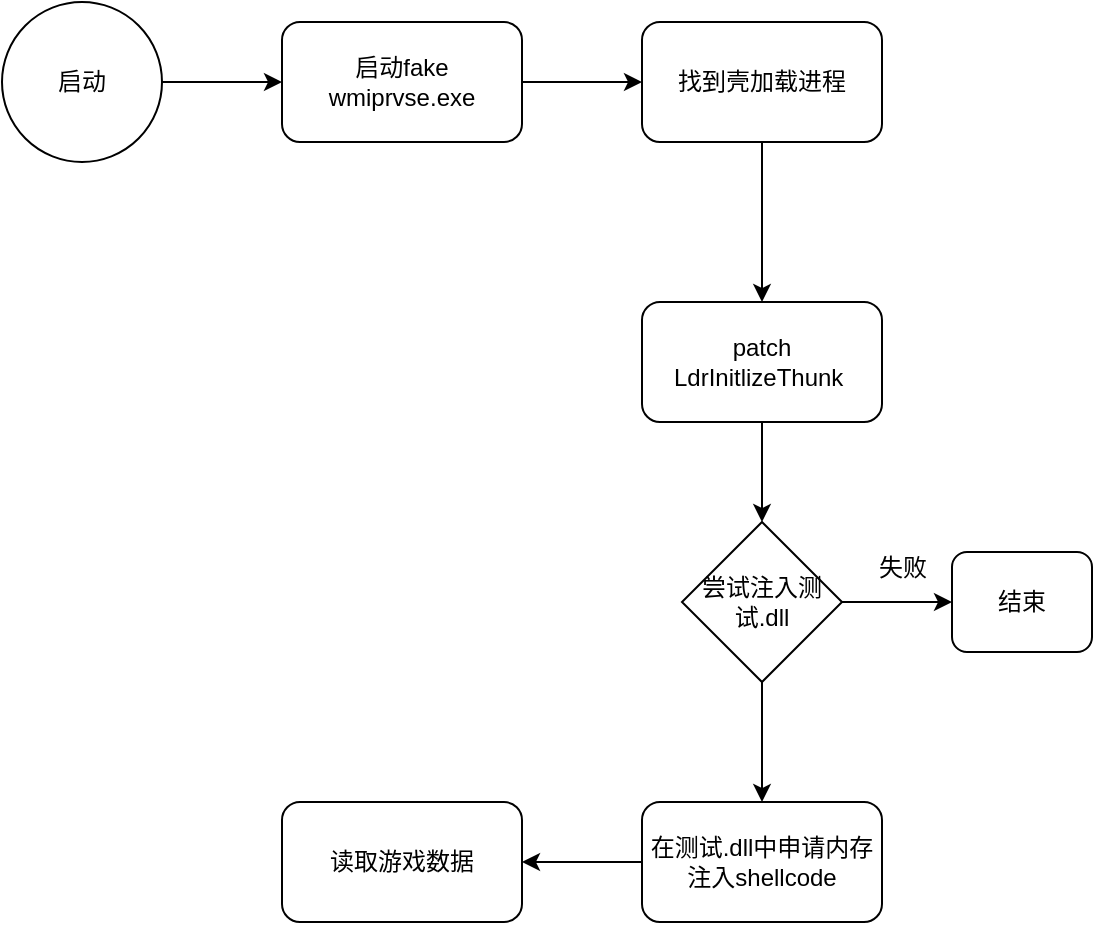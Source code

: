 <mxfile version="27.2.0">
  <diagram name="第 1 页" id="qpb8Ep5ppw-hFlBWJVvO">
    <mxGraphModel dx="1643" dy="932" grid="1" gridSize="10" guides="1" tooltips="1" connect="1" arrows="1" fold="1" page="1" pageScale="1" pageWidth="827" pageHeight="1169" math="0" shadow="0">
      <root>
        <mxCell id="0" />
        <mxCell id="1" parent="0" />
        <mxCell id="B19EFK0onm4h__Q6_6Yf-7" value="" style="edgeStyle=orthogonalEdgeStyle;rounded=0;orthogonalLoop=1;jettySize=auto;html=1;" edge="1" parent="1" source="B19EFK0onm4h__Q6_6Yf-1" target="B19EFK0onm4h__Q6_6Yf-6">
          <mxGeometry relative="1" as="geometry" />
        </mxCell>
        <mxCell id="B19EFK0onm4h__Q6_6Yf-1" value="启动fake wmiprvse.exe" style="rounded=1;whiteSpace=wrap;html=1;" vertex="1" parent="1">
          <mxGeometry x="340" y="340" width="120" height="60" as="geometry" />
        </mxCell>
        <mxCell id="B19EFK0onm4h__Q6_6Yf-5" value="" style="edgeStyle=orthogonalEdgeStyle;rounded=0;orthogonalLoop=1;jettySize=auto;html=1;" edge="1" parent="1" source="B19EFK0onm4h__Q6_6Yf-2" target="B19EFK0onm4h__Q6_6Yf-1">
          <mxGeometry relative="1" as="geometry" />
        </mxCell>
        <mxCell id="B19EFK0onm4h__Q6_6Yf-2" value="启动" style="ellipse;whiteSpace=wrap;html=1;aspect=fixed;" vertex="1" parent="1">
          <mxGeometry x="200" y="330" width="80" height="80" as="geometry" />
        </mxCell>
        <mxCell id="B19EFK0onm4h__Q6_6Yf-10" value="" style="edgeStyle=orthogonalEdgeStyle;rounded=0;orthogonalLoop=1;jettySize=auto;html=1;" edge="1" parent="1" source="B19EFK0onm4h__Q6_6Yf-6" target="B19EFK0onm4h__Q6_6Yf-9">
          <mxGeometry relative="1" as="geometry" />
        </mxCell>
        <mxCell id="B19EFK0onm4h__Q6_6Yf-6" value="找到壳加载进程" style="rounded=1;whiteSpace=wrap;html=1;" vertex="1" parent="1">
          <mxGeometry x="520" y="340" width="120" height="60" as="geometry" />
        </mxCell>
        <mxCell id="B19EFK0onm4h__Q6_6Yf-15" value="" style="edgeStyle=orthogonalEdgeStyle;rounded=0;orthogonalLoop=1;jettySize=auto;html=1;" edge="1" parent="1" source="B19EFK0onm4h__Q6_6Yf-8" target="B19EFK0onm4h__Q6_6Yf-14">
          <mxGeometry relative="1" as="geometry" />
        </mxCell>
        <mxCell id="B19EFK0onm4h__Q6_6Yf-18" value="" style="edgeStyle=orthogonalEdgeStyle;rounded=0;orthogonalLoop=1;jettySize=auto;html=1;" edge="1" parent="1" source="B19EFK0onm4h__Q6_6Yf-8" target="B19EFK0onm4h__Q6_6Yf-17">
          <mxGeometry relative="1" as="geometry" />
        </mxCell>
        <mxCell id="B19EFK0onm4h__Q6_6Yf-8" value="尝试注入测试.dll" style="rhombus;whiteSpace=wrap;html=1;" vertex="1" parent="1">
          <mxGeometry x="540" y="590" width="80" height="80" as="geometry" />
        </mxCell>
        <mxCell id="B19EFK0onm4h__Q6_6Yf-11" value="" style="edgeStyle=orthogonalEdgeStyle;rounded=0;orthogonalLoop=1;jettySize=auto;html=1;" edge="1" parent="1" source="B19EFK0onm4h__Q6_6Yf-9" target="B19EFK0onm4h__Q6_6Yf-8">
          <mxGeometry relative="1" as="geometry" />
        </mxCell>
        <mxCell id="B19EFK0onm4h__Q6_6Yf-9" value="patch LdrInitlizeThunk&amp;nbsp;" style="whiteSpace=wrap;html=1;rounded=1;" vertex="1" parent="1">
          <mxGeometry x="520" y="480" width="120" height="60" as="geometry" />
        </mxCell>
        <mxCell id="B19EFK0onm4h__Q6_6Yf-14" value="结束" style="rounded=1;whiteSpace=wrap;html=1;" vertex="1" parent="1">
          <mxGeometry x="675" y="605" width="70" height="50" as="geometry" />
        </mxCell>
        <mxCell id="B19EFK0onm4h__Q6_6Yf-16" value="失败" style="text;html=1;align=center;verticalAlign=middle;resizable=0;points=[];autosize=1;strokeColor=none;fillColor=none;" vertex="1" parent="1">
          <mxGeometry x="625" y="598" width="50" height="30" as="geometry" />
        </mxCell>
        <mxCell id="B19EFK0onm4h__Q6_6Yf-20" value="" style="edgeStyle=orthogonalEdgeStyle;rounded=0;orthogonalLoop=1;jettySize=auto;html=1;" edge="1" parent="1" source="B19EFK0onm4h__Q6_6Yf-17" target="B19EFK0onm4h__Q6_6Yf-19">
          <mxGeometry relative="1" as="geometry" />
        </mxCell>
        <mxCell id="B19EFK0onm4h__Q6_6Yf-17" value="在测试.dll中申请内存注入shellcode" style="rounded=1;whiteSpace=wrap;html=1;" vertex="1" parent="1">
          <mxGeometry x="520" y="730" width="120" height="60" as="geometry" />
        </mxCell>
        <mxCell id="B19EFK0onm4h__Q6_6Yf-19" value="读取游戏数据" style="rounded=1;whiteSpace=wrap;html=1;" vertex="1" parent="1">
          <mxGeometry x="340" y="730" width="120" height="60" as="geometry" />
        </mxCell>
      </root>
    </mxGraphModel>
  </diagram>
</mxfile>
